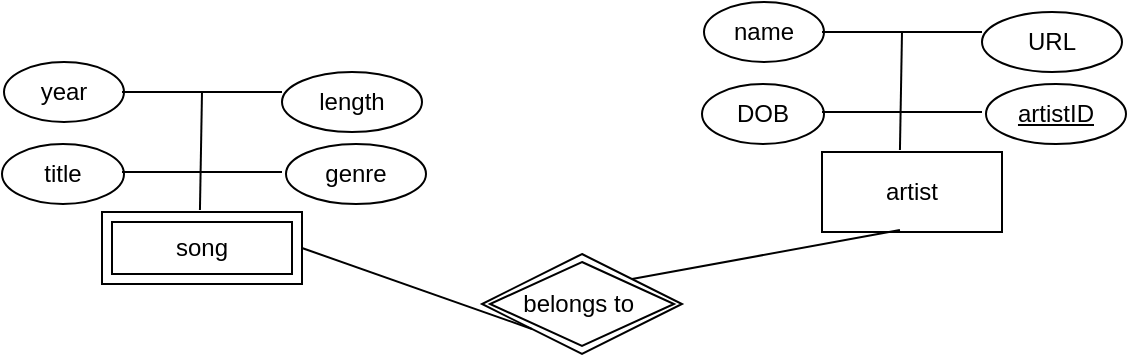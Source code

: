 <mxfile version="16.5.3" type="github">
  <diagram id="7zytc4X0rFM4Li2k81rj" name="Page-1">
    <mxGraphModel dx="1319" dy="636" grid="1" gridSize="10" guides="1" tooltips="1" connect="1" arrows="1" fold="1" page="1" pageScale="1" pageWidth="1100" pageHeight="850" math="0" shadow="0">
      <root>
        <mxCell id="0" />
        <mxCell id="1" parent="0" />
        <mxCell id="agzaKm7U5vjEBMNBCcOe-2" value="" style="endArrow=none;html=1;rounded=0;exitX=0.433;exitY=-0.025;exitDx=0;exitDy=0;exitPerimeter=0;" edge="1" parent="1">
          <mxGeometry width="50" height="50" relative="1" as="geometry">
            <mxPoint x="368.97" y="204" as="sourcePoint" />
            <mxPoint x="370" y="145" as="targetPoint" />
          </mxGeometry>
        </mxCell>
        <mxCell id="agzaKm7U5vjEBMNBCcOe-3" value="" style="endArrow=none;html=1;rounded=0;" edge="1" parent="1">
          <mxGeometry width="50" height="50" relative="1" as="geometry">
            <mxPoint x="370" y="185" as="sourcePoint" />
            <mxPoint x="410" y="185" as="targetPoint" />
          </mxGeometry>
        </mxCell>
        <mxCell id="agzaKm7U5vjEBMNBCcOe-4" value="title" style="ellipse;whiteSpace=wrap;html=1;" vertex="1" parent="1">
          <mxGeometry x="270" y="171" width="61" height="30" as="geometry" />
        </mxCell>
        <mxCell id="agzaKm7U5vjEBMNBCcOe-5" value="year&lt;span style=&quot;color: rgba(0 , 0 , 0 , 0) ; font-family: monospace ; font-size: 0px&quot;&gt;%3CmxGraphModel%3E%3Croot%3E%3CmxCell%20id%3D%220%22%2F%3E%3CmxCell%20id%3D%221%22%20parent%3D%220%22%2F%3E%3CmxCell%20id%3D%222%22%20value%3D%22title%22%20style%3D%22ellipse%3BwhiteSpace%3Dwrap%3Bhtml%3D1%3B%22%20vertex%3D%221%22%20parent%3D%221%22%3E%3CmxGeometry%20x%3D%22520%22%20y%3D%22210%22%20width%3D%22120%22%20height%3D%2280%22%20as%3D%22geometry%22%2F%3E%3C%2FmxCell%3E%3C%2Froot%3E%3C%2FmxGraphModel%3E&lt;/span&gt;" style="ellipse;whiteSpace=wrap;html=1;" vertex="1" parent="1">
          <mxGeometry x="271" y="130" width="60" height="30" as="geometry" />
        </mxCell>
        <mxCell id="agzaKm7U5vjEBMNBCcOe-6" value="length" style="ellipse;whiteSpace=wrap;html=1;" vertex="1" parent="1">
          <mxGeometry x="410" y="135" width="70" height="30" as="geometry" />
        </mxCell>
        <mxCell id="agzaKm7U5vjEBMNBCcOe-7" value="genre" style="ellipse;whiteSpace=wrap;html=1;" vertex="1" parent="1">
          <mxGeometry x="412" y="171" width="70" height="30" as="geometry" />
        </mxCell>
        <mxCell id="agzaKm7U5vjEBMNBCcOe-8" value="" style="endArrow=none;html=1;rounded=0;" edge="1" parent="1">
          <mxGeometry width="50" height="50" relative="1" as="geometry">
            <mxPoint x="370" y="145" as="sourcePoint" />
            <mxPoint x="410" y="145" as="targetPoint" />
          </mxGeometry>
        </mxCell>
        <mxCell id="agzaKm7U5vjEBMNBCcOe-9" value="" style="endArrow=none;html=1;rounded=0;" edge="1" parent="1">
          <mxGeometry width="50" height="50" relative="1" as="geometry">
            <mxPoint x="330" y="145" as="sourcePoint" />
            <mxPoint x="370" y="145" as="targetPoint" />
          </mxGeometry>
        </mxCell>
        <mxCell id="agzaKm7U5vjEBMNBCcOe-11" value="" style="endArrow=none;html=1;rounded=0;" edge="1" parent="1">
          <mxGeometry width="50" height="50" relative="1" as="geometry">
            <mxPoint x="330" y="185" as="sourcePoint" />
            <mxPoint x="370" y="185" as="targetPoint" />
          </mxGeometry>
        </mxCell>
        <mxCell id="agzaKm7U5vjEBMNBCcOe-12" value="artist" style="rounded=0;whiteSpace=wrap;html=1;" vertex="1" parent="1">
          <mxGeometry x="680" y="175" width="90" height="40" as="geometry" />
        </mxCell>
        <mxCell id="agzaKm7U5vjEBMNBCcOe-13" value="" style="endArrow=none;html=1;rounded=0;exitX=0.433;exitY=-0.025;exitDx=0;exitDy=0;exitPerimeter=0;" edge="1" parent="1" source="agzaKm7U5vjEBMNBCcOe-12">
          <mxGeometry width="50" height="50" relative="1" as="geometry">
            <mxPoint x="710" y="165" as="sourcePoint" />
            <mxPoint x="720" y="115" as="targetPoint" />
          </mxGeometry>
        </mxCell>
        <mxCell id="agzaKm7U5vjEBMNBCcOe-14" value="" style="endArrow=none;html=1;rounded=0;" edge="1" parent="1">
          <mxGeometry width="50" height="50" relative="1" as="geometry">
            <mxPoint x="720" y="155" as="sourcePoint" />
            <mxPoint x="760" y="155" as="targetPoint" />
          </mxGeometry>
        </mxCell>
        <mxCell id="agzaKm7U5vjEBMNBCcOe-15" value="DOB" style="ellipse;whiteSpace=wrap;html=1;" vertex="1" parent="1">
          <mxGeometry x="620" y="141" width="61" height="30" as="geometry" />
        </mxCell>
        <mxCell id="agzaKm7U5vjEBMNBCcOe-16" value="name" style="ellipse;whiteSpace=wrap;html=1;" vertex="1" parent="1">
          <mxGeometry x="621" y="100" width="60" height="30" as="geometry" />
        </mxCell>
        <mxCell id="agzaKm7U5vjEBMNBCcOe-17" value="URL" style="ellipse;whiteSpace=wrap;html=1;" vertex="1" parent="1">
          <mxGeometry x="760" y="105" width="70" height="30" as="geometry" />
        </mxCell>
        <mxCell id="agzaKm7U5vjEBMNBCcOe-18" value="&lt;u&gt;artistID&lt;/u&gt;" style="ellipse;whiteSpace=wrap;html=1;" vertex="1" parent="1">
          <mxGeometry x="762" y="141" width="70" height="30" as="geometry" />
        </mxCell>
        <mxCell id="agzaKm7U5vjEBMNBCcOe-19" value="" style="endArrow=none;html=1;rounded=0;" edge="1" parent="1">
          <mxGeometry width="50" height="50" relative="1" as="geometry">
            <mxPoint x="720" y="115" as="sourcePoint" />
            <mxPoint x="760" y="115" as="targetPoint" />
          </mxGeometry>
        </mxCell>
        <mxCell id="agzaKm7U5vjEBMNBCcOe-20" value="" style="endArrow=none;html=1;rounded=0;" edge="1" parent="1">
          <mxGeometry width="50" height="50" relative="1" as="geometry">
            <mxPoint x="680" y="115" as="sourcePoint" />
            <mxPoint x="720" y="115" as="targetPoint" />
          </mxGeometry>
        </mxCell>
        <mxCell id="agzaKm7U5vjEBMNBCcOe-21" value="" style="endArrow=none;html=1;rounded=0;" edge="1" parent="1">
          <mxGeometry width="50" height="50" relative="1" as="geometry">
            <mxPoint x="680" y="155" as="sourcePoint" />
            <mxPoint x="720" y="155" as="targetPoint" />
          </mxGeometry>
        </mxCell>
        <mxCell id="agzaKm7U5vjEBMNBCcOe-22" value="song" style="shape=ext;margin=3;double=1;whiteSpace=wrap;html=1;align=center;" vertex="1" parent="1">
          <mxGeometry x="320" y="205" width="100" height="36" as="geometry" />
        </mxCell>
        <mxCell id="agzaKm7U5vjEBMNBCcOe-26" value="belongs to&amp;nbsp;" style="shape=rhombus;double=1;perimeter=rhombusPerimeter;whiteSpace=wrap;html=1;align=center;" vertex="1" parent="1">
          <mxGeometry x="510" y="226" width="100" height="50" as="geometry" />
        </mxCell>
        <mxCell id="agzaKm7U5vjEBMNBCcOe-28" value="" style="endArrow=none;html=1;rounded=0;exitX=1;exitY=0.5;exitDx=0;exitDy=0;entryX=0;entryY=1;entryDx=0;entryDy=0;" edge="1" parent="1" source="agzaKm7U5vjEBMNBCcOe-22" target="agzaKm7U5vjEBMNBCcOe-26">
          <mxGeometry width="50" height="50" relative="1" as="geometry">
            <mxPoint x="620" y="350" as="sourcePoint" />
            <mxPoint x="560" y="270" as="targetPoint" />
          </mxGeometry>
        </mxCell>
        <mxCell id="agzaKm7U5vjEBMNBCcOe-29" value="" style="endArrow=none;html=1;rounded=0;exitX=1;exitY=0;exitDx=0;exitDy=0;entryX=0.433;entryY=0.975;entryDx=0;entryDy=0;entryPerimeter=0;" edge="1" parent="1" source="agzaKm7U5vjEBMNBCcOe-26" target="agzaKm7U5vjEBMNBCcOe-12">
          <mxGeometry width="50" height="50" relative="1" as="geometry">
            <mxPoint x="690" y="268.5" as="sourcePoint" />
            <mxPoint x="795" y="256" as="targetPoint" />
          </mxGeometry>
        </mxCell>
      </root>
    </mxGraphModel>
  </diagram>
</mxfile>
